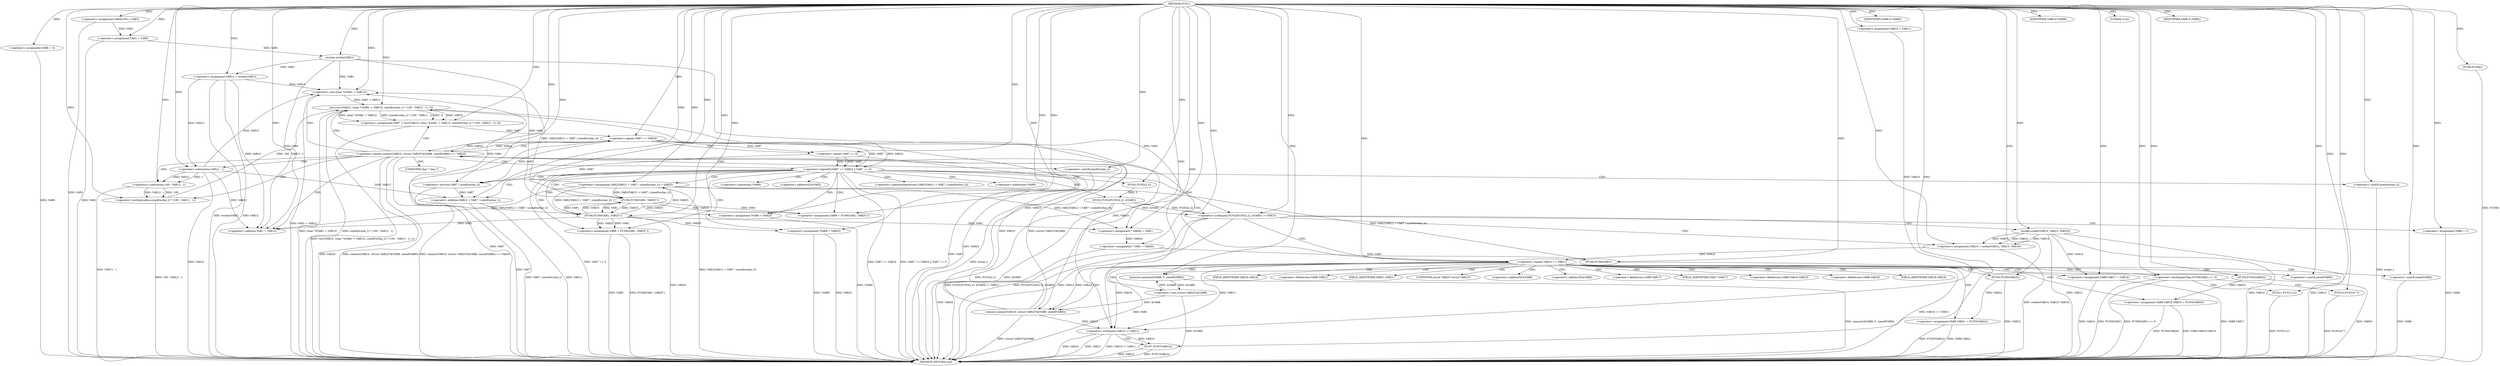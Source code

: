 digraph FUN1 {  
"1000100" [label = "(METHOD,FUN1)" ]
"1000287" [label = "(METHOD_RETURN,void)" ]
"1000104" [label = "(<operator>.assignment,VAR2[100] = VAR3)" ]
"1000107" [label = "(<operator>.assignment,VAR1 = VAR2)" ]
"1000113" [label = "(<operator>.assignment,VAR6 = 0)" ]
"1000120" [label = "(<operator>.assignment,VAR10 = VAR11)" ]
"1000124" [label = "(<operator>.assignment,VAR12 = wcslen(VAR1))" ]
"1000126" [label = "(wcslen,wcslen(VAR1))" ]
"1000131" [label = "(<operator>.notEquals,FUN2(FUN3(2,2), &VAR5) != VAR13)" ]
"1000132" [label = "(FUN2,FUN2(FUN3(2,2), &VAR5))" ]
"1000133" [label = "(FUN3,FUN3(2,2))" ]
"1000141" [label = "(<operator>.assignment,VAR6 = 1)" ]
"1000144" [label = "(<operator>.assignment,VAR10 = socket(VAR14, VAR15, VAR16))" ]
"1000146" [label = "(socket,socket(VAR14, VAR15, VAR16))" ]
"1000151" [label = "(<operator>.equals,VAR10 == VAR11)" ]
"1000156" [label = "(memset,memset(&VAR8, 0, sizeof(VAR8)))" ]
"1000160" [label = "(<operator>.sizeOf,sizeof(VAR8))" ]
"1000162" [label = "(<operator>.assignment,VAR8.VAR17 = VAR14)" ]
"1000167" [label = "(<operator>.assignment,VAR8.VAR18.VAR19 = FUN4(VAR20))" ]
"1000173" [label = "(FUN4,FUN4(VAR20))" ]
"1000175" [label = "(<operator>.assignment,VAR8.VAR21 = FUN5(VAR22))" ]
"1000179" [label = "(FUN5,FUN5(VAR22))" ]
"1000182" [label = "(<operator>.equals,connect(VAR10, (struct VAR23*)&VAR8, sizeof(VAR8)) == VAR24)" ]
"1000183" [label = "(connect,connect(VAR10, (struct VAR23*)&VAR8, sizeof(VAR8)))" ]
"1000185" [label = "(<operator>.cast,(struct VAR23*)&VAR8)" ]
"1000189" [label = "(<operator>.sizeOf,sizeof(VAR8))" ]
"1000194" [label = "(<operator>.assignment,VAR7 = recv(VAR10, (char *)(VAR1 + VAR12), sizeof(wchar_t) * (100 - VAR12 - 1), 0))" ]
"1000196" [label = "(recv,recv(VAR10, (char *)(VAR1 + VAR12), sizeof(wchar_t) * (100 - VAR12 - 1), 0))" ]
"1000198" [label = "(<operator>.cast,(char *)(VAR1 + VAR12))" ]
"1000200" [label = "(<operator>.addition,VAR1 + VAR12)" ]
"1000203" [label = "(<operator>.multiplication,sizeof(wchar_t) * (100 - VAR12 - 1))" ]
"1000204" [label = "(<operator>.sizeOf,sizeof(wchar_t))" ]
"1000206" [label = "(<operator>.subtraction,100 - VAR12 - 1)" ]
"1000208" [label = "(<operator>.subtraction,VAR12 - 1)" ]
"1000213" [label = "(<operator>.logicalOr,VAR7 == VAR24 || VAR7 == 0)" ]
"1000214" [label = "(<operator>.equals,VAR7 == VAR24)" ]
"1000217" [label = "(<operator>.equals,VAR7 == 0)" ]
"1000222" [label = "(<operator>.assignment,VAR1[VAR12 + VAR7 / sizeof(wchar_t)] = VAR25)" ]
"1000225" [label = "(<operator>.addition,VAR12 + VAR7 / sizeof(wchar_t))" ]
"1000227" [label = "(<operator>.division,VAR7 / sizeof(wchar_t))" ]
"1000229" [label = "(<operator>.sizeOf,sizeof(wchar_t))" ]
"1000232" [label = "(<operator>.assignment,VAR9 = FUN6(VAR1, VAR25''))" ]
"1000234" [label = "(FUN6,FUN6(VAR1, VAR25''))" ]
"1000238" [label = "(IDENTIFIER,VAR9,if (VAR9))" ]
"1000240" [label = "(<operator>.assignment,*VAR9 = VAR25)" ]
"1000244" [label = "(<operator>.assignment,VAR9 = FUN6(VAR1, VAR25''))" ]
"1000246" [label = "(FUN6,FUN6(VAR1, VAR25''))" ]
"1000250" [label = "(IDENTIFIER,VAR9,if (VAR9))" ]
"1000252" [label = "(<operator>.assignment,*VAR9 = VAR25)" ]
"1000256" [label = "(LITERAL,0,do)" ]
"1000258" [label = "(<operator>.notEquals,VAR10 != VAR11)" ]
"1000262" [label = "(FUN7,FUN7(VAR10))" ]
"1000265" [label = "(IDENTIFIER,VAR6,if (VAR6))" ]
"1000267" [label = "(FUN8,FUN8())" ]
"1000270" [label = "(<operator>.assignment,* VAR26 = VAR1)" ]
"1000274" [label = "(<operator>.assignment,* VAR1 = VAR26)" ]
"1000278" [label = "(<operator>.lessEqualsThan,FUN9(VAR1) <= 0)" ]
"1000279" [label = "(FUN9,FUN9(VAR1))" ]
"1000283" [label = "(FUN10,FUN10(\"\"))" ]
"1000285" [label = "(FUN11,FUN11(1))" ]
"1000136" [label = "(<operator>.addressOf,&VAR5)" ]
"1000157" [label = "(<operator>.addressOf,&VAR8)" ]
"1000163" [label = "(<operator>.fieldAccess,VAR8.VAR17)" ]
"1000165" [label = "(FIELD_IDENTIFIER,VAR17,VAR17)" ]
"1000168" [label = "(<operator>.fieldAccess,VAR8.VAR18.VAR19)" ]
"1000169" [label = "(<operator>.fieldAccess,VAR8.VAR18)" ]
"1000171" [label = "(FIELD_IDENTIFIER,VAR18,VAR18)" ]
"1000172" [label = "(FIELD_IDENTIFIER,VAR19,VAR19)" ]
"1000176" [label = "(<operator>.fieldAccess,VAR8.VAR21)" ]
"1000178" [label = "(FIELD_IDENTIFIER,VAR21,VAR21)" ]
"1000186" [label = "(UNKNOWN,struct VAR23*,struct VAR23*)" ]
"1000187" [label = "(<operator>.addressOf,&VAR8)" ]
"1000199" [label = "(UNKNOWN,char *,char *)" ]
"1000223" [label = "(<operator>.indirectIndexAccess,VAR1[VAR12 + VAR7 / sizeof(wchar_t)])" ]
"1000241" [label = "(<operator>.indirection,*VAR9)" ]
"1000253" [label = "(<operator>.indirection,*VAR9)" ]
  "1000183" -> "1000287"  [ label = "DDG: (struct VAR23*)&VAR8"] 
  "1000225" -> "1000287"  [ label = "DDG: VAR12"] 
  "1000162" -> "1000287"  [ label = "DDG: VAR14"] 
  "1000278" -> "1000287"  [ label = "DDG: FUN9(VAR1) <= 0"] 
  "1000262" -> "1000287"  [ label = "DDG: FUN7(VAR10)"] 
  "1000182" -> "1000287"  [ label = "DDG: connect(VAR10, (struct VAR23*)&VAR8, sizeof(VAR8)) == VAR24"] 
  "1000258" -> "1000287"  [ label = "DDG: VAR10"] 
  "1000246" -> "1000287"  [ label = "DDG: VAR25"] 
  "1000167" -> "1000287"  [ label = "DDG: VAR8.VAR18.VAR19"] 
  "1000258" -> "1000287"  [ label = "DDG: VAR11"] 
  "1000124" -> "1000287"  [ label = "DDG: wcslen(VAR1)"] 
  "1000185" -> "1000287"  [ label = "DDG: &VAR8"] 
  "1000141" -> "1000287"  [ label = "DDG: VAR6"] 
  "1000124" -> "1000287"  [ label = "DDG: VAR12"] 
  "1000225" -> "1000287"  [ label = "DDG: VAR7 / sizeof(wchar_t)"] 
  "1000222" -> "1000287"  [ label = "DDG: VAR1[VAR12 + VAR7 / sizeof(wchar_t)]"] 
  "1000208" -> "1000287"  [ label = "DDG: VAR12"] 
  "1000285" -> "1000287"  [ label = "DDG: FUN11(1)"] 
  "1000151" -> "1000287"  [ label = "DDG: VAR10 == VAR11"] 
  "1000252" -> "1000287"  [ label = "DDG: *VAR9"] 
  "1000279" -> "1000287"  [ label = "DDG: VAR1"] 
  "1000189" -> "1000287"  [ label = "DDG: VAR8"] 
  "1000198" -> "1000287"  [ label = "DDG: VAR1 + VAR12"] 
  "1000214" -> "1000287"  [ label = "DDG: VAR24"] 
  "1000175" -> "1000287"  [ label = "DDG: FUN5(VAR22)"] 
  "1000252" -> "1000287"  [ label = "DDG: VAR25"] 
  "1000213" -> "1000287"  [ label = "DDG: VAR7 == 0"] 
  "1000113" -> "1000287"  [ label = "DDG: VAR6"] 
  "1000227" -> "1000287"  [ label = "DDG: VAR7"] 
  "1000213" -> "1000287"  [ label = "DDG: VAR7 == VAR24"] 
  "1000203" -> "1000287"  [ label = "DDG: 100 - VAR12 - 1"] 
  "1000131" -> "1000287"  [ label = "DDG: FUN2(FUN3(2,2), &VAR5)"] 
  "1000267" -> "1000287"  [ label = "DDG: FUN8()"] 
  "1000182" -> "1000287"  [ label = "DDG: VAR24"] 
  "1000262" -> "1000287"  [ label = "DDG: VAR10"] 
  "1000179" -> "1000287"  [ label = "DDG: VAR22"] 
  "1000217" -> "1000287"  [ label = "DDG: VAR7"] 
  "1000196" -> "1000287"  [ label = "DDG: sizeof(wchar_t) * (100 - VAR12 - 1)"] 
  "1000206" -> "1000287"  [ label = "DDG: VAR12 - 1"] 
  "1000146" -> "1000287"  [ label = "DDG: VAR16"] 
  "1000258" -> "1000287"  [ label = "DDG: VAR10 != VAR11"] 
  "1000146" -> "1000287"  [ label = "DDG: VAR15"] 
  "1000175" -> "1000287"  [ label = "DDG: VAR8.VAR21"] 
  "1000274" -> "1000287"  [ label = "DDG: VAR26"] 
  "1000132" -> "1000287"  [ label = "DDG: FUN3(2,2)"] 
  "1000213" -> "1000287"  [ label = "DDG: VAR7 == VAR24 || VAR7 == 0"] 
  "1000167" -> "1000287"  [ label = "DDG: FUN4(VAR20)"] 
  "1000229" -> "1000287"  [ label = "DDG: wchar_t"] 
  "1000132" -> "1000287"  [ label = "DDG: &VAR5"] 
  "1000214" -> "1000287"  [ label = "DDG: VAR7"] 
  "1000156" -> "1000287"  [ label = "DDG: memset(&VAR8, 0, sizeof(VAR8))"] 
  "1000131" -> "1000287"  [ label = "DDG: VAR13"] 
  "1000204" -> "1000287"  [ label = "DDG: wchar_t"] 
  "1000244" -> "1000287"  [ label = "DDG: VAR9"] 
  "1000162" -> "1000287"  [ label = "DDG: VAR8.VAR17"] 
  "1000194" -> "1000287"  [ label = "DDG: recv(VAR10, (char *)(VAR1 + VAR12), sizeof(wchar_t) * (100 - VAR12 - 1), 0)"] 
  "1000244" -> "1000287"  [ label = "DDG: FUN6(VAR1, VAR25'')"] 
  "1000283" -> "1000287"  [ label = "DDG: FUN10(\"\")"] 
  "1000144" -> "1000287"  [ label = "DDG: socket(VAR14, VAR15, VAR16)"] 
  "1000240" -> "1000287"  [ label = "DDG: *VAR9"] 
  "1000146" -> "1000287"  [ label = "DDG: VAR14"] 
  "1000278" -> "1000287"  [ label = "DDG: FUN9(VAR1)"] 
  "1000182" -> "1000287"  [ label = "DDG: connect(VAR10, (struct VAR23*)&VAR8, sizeof(VAR8))"] 
  "1000173" -> "1000287"  [ label = "DDG: VAR20"] 
  "1000104" -> "1000287"  [ label = "DDG: VAR3"] 
  "1000107" -> "1000287"  [ label = "DDG: VAR2"] 
  "1000131" -> "1000287"  [ label = "DDG: FUN2(FUN3(2,2), &VAR5) != VAR13"] 
  "1000196" -> "1000287"  [ label = "DDG: (char *)(VAR1 + VAR12)"] 
  "1000100" -> "1000104"  [ label = "DDG: "] 
  "1000104" -> "1000107"  [ label = "DDG: VAR2"] 
  "1000100" -> "1000107"  [ label = "DDG: "] 
  "1000100" -> "1000113"  [ label = "DDG: "] 
  "1000100" -> "1000120"  [ label = "DDG: "] 
  "1000126" -> "1000124"  [ label = "DDG: VAR1"] 
  "1000100" -> "1000124"  [ label = "DDG: "] 
  "1000107" -> "1000126"  [ label = "DDG: VAR1"] 
  "1000100" -> "1000126"  [ label = "DDG: "] 
  "1000132" -> "1000131"  [ label = "DDG: FUN3(2,2)"] 
  "1000132" -> "1000131"  [ label = "DDG: &VAR5"] 
  "1000133" -> "1000132"  [ label = "DDG: 2"] 
  "1000100" -> "1000133"  [ label = "DDG: "] 
  "1000100" -> "1000131"  [ label = "DDG: "] 
  "1000100" -> "1000141"  [ label = "DDG: "] 
  "1000146" -> "1000144"  [ label = "DDG: VAR14"] 
  "1000146" -> "1000144"  [ label = "DDG: VAR15"] 
  "1000146" -> "1000144"  [ label = "DDG: VAR16"] 
  "1000100" -> "1000144"  [ label = "DDG: "] 
  "1000100" -> "1000146"  [ label = "DDG: "] 
  "1000144" -> "1000151"  [ label = "DDG: VAR10"] 
  "1000100" -> "1000151"  [ label = "DDG: "] 
  "1000185" -> "1000156"  [ label = "DDG: &VAR8"] 
  "1000100" -> "1000156"  [ label = "DDG: "] 
  "1000100" -> "1000160"  [ label = "DDG: "] 
  "1000146" -> "1000162"  [ label = "DDG: VAR14"] 
  "1000100" -> "1000162"  [ label = "DDG: "] 
  "1000173" -> "1000167"  [ label = "DDG: VAR20"] 
  "1000100" -> "1000173"  [ label = "DDG: "] 
  "1000179" -> "1000175"  [ label = "DDG: VAR22"] 
  "1000100" -> "1000179"  [ label = "DDG: "] 
  "1000183" -> "1000182"  [ label = "DDG: VAR10"] 
  "1000183" -> "1000182"  [ label = "DDG: (struct VAR23*)&VAR8"] 
  "1000151" -> "1000183"  [ label = "DDG: VAR10"] 
  "1000100" -> "1000183"  [ label = "DDG: "] 
  "1000185" -> "1000183"  [ label = "DDG: &VAR8"] 
  "1000156" -> "1000185"  [ label = "DDG: &VAR8"] 
  "1000100" -> "1000189"  [ label = "DDG: "] 
  "1000214" -> "1000182"  [ label = "DDG: VAR24"] 
  "1000100" -> "1000182"  [ label = "DDG: "] 
  "1000196" -> "1000194"  [ label = "DDG: VAR10"] 
  "1000196" -> "1000194"  [ label = "DDG: (char *)(VAR1 + VAR12)"] 
  "1000196" -> "1000194"  [ label = "DDG: sizeof(wchar_t) * (100 - VAR12 - 1)"] 
  "1000196" -> "1000194"  [ label = "DDG: 0"] 
  "1000100" -> "1000194"  [ label = "DDG: "] 
  "1000183" -> "1000196"  [ label = "DDG: VAR10"] 
  "1000100" -> "1000196"  [ label = "DDG: "] 
  "1000198" -> "1000196"  [ label = "DDG: VAR1 + VAR12"] 
  "1000222" -> "1000198"  [ label = "DDG: VAR1[VAR12 + VAR7 / sizeof(wchar_t)]"] 
  "1000126" -> "1000198"  [ label = "DDG: VAR1"] 
  "1000246" -> "1000198"  [ label = "DDG: VAR1"] 
  "1000100" -> "1000198"  [ label = "DDG: "] 
  "1000124" -> "1000198"  [ label = "DDG: VAR12"] 
  "1000208" -> "1000198"  [ label = "DDG: VAR12"] 
  "1000222" -> "1000200"  [ label = "DDG: VAR1[VAR12 + VAR7 / sizeof(wchar_t)]"] 
  "1000126" -> "1000200"  [ label = "DDG: VAR1"] 
  "1000246" -> "1000200"  [ label = "DDG: VAR1"] 
  "1000100" -> "1000200"  [ label = "DDG: "] 
  "1000124" -> "1000200"  [ label = "DDG: VAR12"] 
  "1000208" -> "1000200"  [ label = "DDG: VAR12"] 
  "1000203" -> "1000196"  [ label = "DDG: 100 - VAR12 - 1"] 
  "1000100" -> "1000203"  [ label = "DDG: "] 
  "1000100" -> "1000204"  [ label = "DDG: "] 
  "1000206" -> "1000203"  [ label = "DDG: 100"] 
  "1000206" -> "1000203"  [ label = "DDG: VAR12 - 1"] 
  "1000100" -> "1000206"  [ label = "DDG: "] 
  "1000208" -> "1000206"  [ label = "DDG: VAR12"] 
  "1000208" -> "1000206"  [ label = "DDG: 1"] 
  "1000100" -> "1000208"  [ label = "DDG: "] 
  "1000124" -> "1000208"  [ label = "DDG: VAR12"] 
  "1000214" -> "1000213"  [ label = "DDG: VAR7"] 
  "1000214" -> "1000213"  [ label = "DDG: VAR24"] 
  "1000194" -> "1000214"  [ label = "DDG: VAR7"] 
  "1000100" -> "1000214"  [ label = "DDG: "] 
  "1000182" -> "1000214"  [ label = "DDG: VAR24"] 
  "1000217" -> "1000213"  [ label = "DDG: VAR7"] 
  "1000217" -> "1000213"  [ label = "DDG: 0"] 
  "1000214" -> "1000217"  [ label = "DDG: VAR7"] 
  "1000100" -> "1000217"  [ label = "DDG: "] 
  "1000246" -> "1000222"  [ label = "DDG: VAR25"] 
  "1000100" -> "1000222"  [ label = "DDG: "] 
  "1000208" -> "1000225"  [ label = "DDG: VAR12"] 
  "1000100" -> "1000225"  [ label = "DDG: "] 
  "1000227" -> "1000225"  [ label = "DDG: VAR7"] 
  "1000217" -> "1000227"  [ label = "DDG: VAR7"] 
  "1000214" -> "1000227"  [ label = "DDG: VAR7"] 
  "1000100" -> "1000227"  [ label = "DDG: "] 
  "1000100" -> "1000229"  [ label = "DDG: "] 
  "1000234" -> "1000232"  [ label = "DDG: VAR1"] 
  "1000234" -> "1000232"  [ label = "DDG: VAR25"] 
  "1000100" -> "1000232"  [ label = "DDG: "] 
  "1000222" -> "1000234"  [ label = "DDG: VAR1[VAR12 + VAR7 / sizeof(wchar_t)]"] 
  "1000100" -> "1000234"  [ label = "DDG: "] 
  "1000126" -> "1000234"  [ label = "DDG: VAR1"] 
  "1000246" -> "1000234"  [ label = "DDG: VAR1"] 
  "1000246" -> "1000234"  [ label = "DDG: VAR25"] 
  "1000100" -> "1000238"  [ label = "DDG: "] 
  "1000234" -> "1000240"  [ label = "DDG: VAR25"] 
  "1000100" -> "1000240"  [ label = "DDG: "] 
  "1000246" -> "1000244"  [ label = "DDG: VAR1"] 
  "1000246" -> "1000244"  [ label = "DDG: VAR25"] 
  "1000100" -> "1000244"  [ label = "DDG: "] 
  "1000222" -> "1000246"  [ label = "DDG: VAR1[VAR12 + VAR7 / sizeof(wchar_t)]"] 
  "1000234" -> "1000246"  [ label = "DDG: VAR1"] 
  "1000100" -> "1000246"  [ label = "DDG: "] 
  "1000234" -> "1000246"  [ label = "DDG: VAR25"] 
  "1000100" -> "1000250"  [ label = "DDG: "] 
  "1000246" -> "1000252"  [ label = "DDG: VAR25"] 
  "1000100" -> "1000252"  [ label = "DDG: "] 
  "1000100" -> "1000256"  [ label = "DDG: "] 
  "1000120" -> "1000258"  [ label = "DDG: VAR10"] 
  "1000196" -> "1000258"  [ label = "DDG: VAR10"] 
  "1000183" -> "1000258"  [ label = "DDG: VAR10"] 
  "1000151" -> "1000258"  [ label = "DDG: VAR10"] 
  "1000100" -> "1000258"  [ label = "DDG: "] 
  "1000151" -> "1000258"  [ label = "DDG: VAR11"] 
  "1000258" -> "1000262"  [ label = "DDG: VAR10"] 
  "1000100" -> "1000262"  [ label = "DDG: "] 
  "1000100" -> "1000265"  [ label = "DDG: "] 
  "1000100" -> "1000267"  [ label = "DDG: "] 
  "1000222" -> "1000270"  [ label = "DDG: VAR1[VAR12 + VAR7 / sizeof(wchar_t)]"] 
  "1000126" -> "1000270"  [ label = "DDG: VAR1"] 
  "1000246" -> "1000270"  [ label = "DDG: VAR1"] 
  "1000100" -> "1000270"  [ label = "DDG: "] 
  "1000270" -> "1000274"  [ label = "DDG: VAR26"] 
  "1000100" -> "1000274"  [ label = "DDG: "] 
  "1000279" -> "1000278"  [ label = "DDG: VAR1"] 
  "1000222" -> "1000279"  [ label = "DDG: VAR1[VAR12 + VAR7 / sizeof(wchar_t)]"] 
  "1000274" -> "1000279"  [ label = "DDG: VAR1"] 
  "1000100" -> "1000279"  [ label = "DDG: "] 
  "1000100" -> "1000278"  [ label = "DDG: "] 
  "1000100" -> "1000283"  [ label = "DDG: "] 
  "1000100" -> "1000285"  [ label = "DDG: "] 
  "1000131" -> "1000141"  [ label = "CDG: "] 
  "1000131" -> "1000144"  [ label = "CDG: "] 
  "1000131" -> "1000151"  [ label = "CDG: "] 
  "1000131" -> "1000146"  [ label = "CDG: "] 
  "1000151" -> "1000156"  [ label = "CDG: "] 
  "1000151" -> "1000182"  [ label = "CDG: "] 
  "1000151" -> "1000183"  [ label = "CDG: "] 
  "1000151" -> "1000165"  [ label = "CDG: "] 
  "1000151" -> "1000157"  [ label = "CDG: "] 
  "1000151" -> "1000167"  [ label = "CDG: "] 
  "1000151" -> "1000175"  [ label = "CDG: "] 
  "1000151" -> "1000160"  [ label = "CDG: "] 
  "1000151" -> "1000179"  [ label = "CDG: "] 
  "1000151" -> "1000176"  [ label = "CDG: "] 
  "1000151" -> "1000187"  [ label = "CDG: "] 
  "1000151" -> "1000185"  [ label = "CDG: "] 
  "1000151" -> "1000186"  [ label = "CDG: "] 
  "1000151" -> "1000172"  [ label = "CDG: "] 
  "1000151" -> "1000189"  [ label = "CDG: "] 
  "1000151" -> "1000169"  [ label = "CDG: "] 
  "1000151" -> "1000163"  [ label = "CDG: "] 
  "1000151" -> "1000168"  [ label = "CDG: "] 
  "1000151" -> "1000178"  [ label = "CDG: "] 
  "1000151" -> "1000173"  [ label = "CDG: "] 
  "1000151" -> "1000171"  [ label = "CDG: "] 
  "1000151" -> "1000162"  [ label = "CDG: "] 
  "1000182" -> "1000200"  [ label = "CDG: "] 
  "1000182" -> "1000208"  [ label = "CDG: "] 
  "1000182" -> "1000199"  [ label = "CDG: "] 
  "1000182" -> "1000204"  [ label = "CDG: "] 
  "1000182" -> "1000206"  [ label = "CDG: "] 
  "1000182" -> "1000214"  [ label = "CDG: "] 
  "1000182" -> "1000194"  [ label = "CDG: "] 
  "1000182" -> "1000198"  [ label = "CDG: "] 
  "1000182" -> "1000213"  [ label = "CDG: "] 
  "1000182" -> "1000196"  [ label = "CDG: "] 
  "1000182" -> "1000203"  [ label = "CDG: "] 
  "1000213" -> "1000227"  [ label = "CDG: "] 
  "1000213" -> "1000244"  [ label = "CDG: "] 
  "1000213" -> "1000222"  [ label = "CDG: "] 
  "1000213" -> "1000232"  [ label = "CDG: "] 
  "1000213" -> "1000246"  [ label = "CDG: "] 
  "1000213" -> "1000229"  [ label = "CDG: "] 
  "1000213" -> "1000234"  [ label = "CDG: "] 
  "1000213" -> "1000225"  [ label = "CDG: "] 
  "1000213" -> "1000223"  [ label = "CDG: "] 
  "1000213" -> "1000240"  [ label = "CDG: "] 
  "1000213" -> "1000241"  [ label = "CDG: "] 
  "1000213" -> "1000253"  [ label = "CDG: "] 
  "1000213" -> "1000252"  [ label = "CDG: "] 
  "1000213" -> "1000133"  [ label = "CDG: "] 
  "1000213" -> "1000132"  [ label = "CDG: "] 
  "1000213" -> "1000136"  [ label = "CDG: "] 
  "1000213" -> "1000131"  [ label = "CDG: "] 
  "1000214" -> "1000217"  [ label = "CDG: "] 
  "1000258" -> "1000262"  [ label = "CDG: "] 
  "1000278" -> "1000285"  [ label = "CDG: "] 
  "1000278" -> "1000283"  [ label = "CDG: "] 
}
